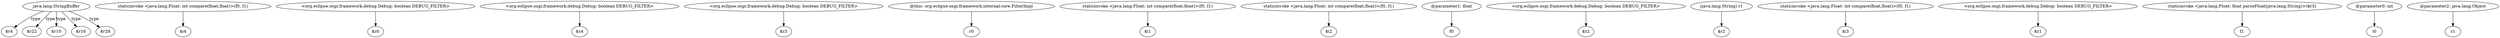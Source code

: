 digraph g {
0[label="java.lang.StringBuffer"]
1[label="$r4"]
0->1[label="type"]
2[label="$r22"]
0->2[label="type"]
3[label="staticinvoke <java.lang.Float: int compare(float,float)>(f0, f1)"]
4[label="$i4"]
3->4[label=""]
5[label="<org.eclipse.osgi.framework.debug.Debug: boolean DEBUG_FILTER>"]
6[label="$z0"]
5->6[label=""]
7[label="<org.eclipse.osgi.framework.debug.Debug: boolean DEBUG_FILTER>"]
8[label="$z4"]
7->8[label=""]
9[label="<org.eclipse.osgi.framework.debug.Debug: boolean DEBUG_FILTER>"]
10[label="$z3"]
9->10[label=""]
11[label="@this: org.eclipse.osgi.framework.internal.core.FilterImpl"]
12[label="r0"]
11->12[label=""]
13[label="staticinvoke <java.lang.Float: int compare(float,float)>(f0, f1)"]
14[label="$i1"]
13->14[label=""]
15[label="staticinvoke <java.lang.Float: int compare(float,float)>(f0, f1)"]
16[label="$i2"]
15->16[label=""]
17[label="@parameter1: float"]
18[label="f0"]
17->18[label=""]
19[label="<org.eclipse.osgi.framework.debug.Debug: boolean DEBUG_FILTER>"]
20[label="$z2"]
19->20[label=""]
21[label="(java.lang.String) r1"]
22[label="$r2"]
21->22[label=""]
23[label="staticinvoke <java.lang.Float: int compare(float,float)>(f0, f1)"]
24[label="$i3"]
23->24[label=""]
25[label="<org.eclipse.osgi.framework.debug.Debug: boolean DEBUG_FILTER>"]
26[label="$z1"]
25->26[label=""]
27[label="staticinvoke <java.lang.Float: float parseFloat(java.lang.String)>($r3)"]
28[label="f1"]
27->28[label=""]
29[label="$r10"]
0->29[label="type"]
30[label="@parameter0: int"]
31[label="i0"]
30->31[label=""]
32[label="$r16"]
0->32[label="type"]
33[label="@parameter2: java.lang.Object"]
34[label="r1"]
33->34[label=""]
35[label="$r28"]
0->35[label="type"]
}